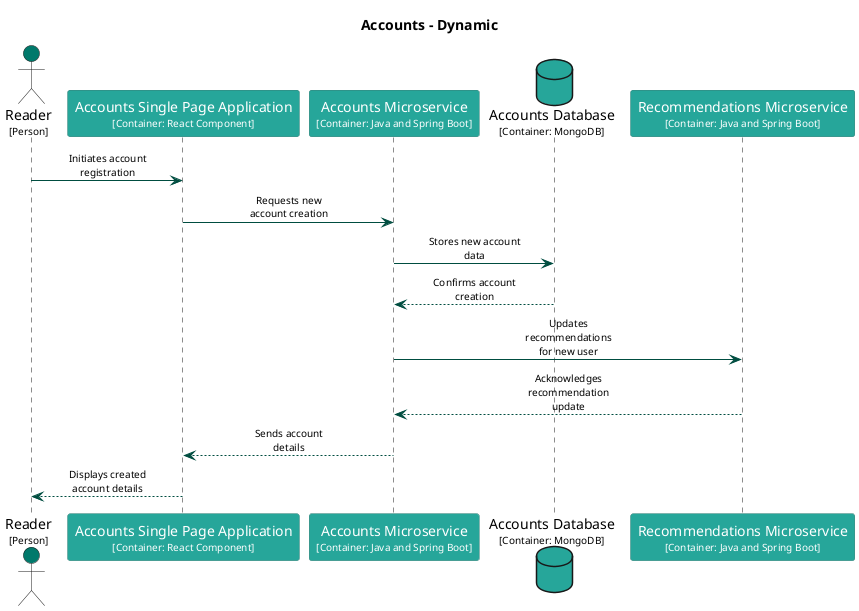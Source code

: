 @startuml
set separator none
title Accounts - Dynamic

skinparam {
  arrowFontSize 10
  defaultTextAlignment center
  wrapWidth 200
  maxMessageSize 100
}

hide stereotype

skinparam sequenceParticipant<<Accounts.AccountsDatabase>> {
  BackgroundColor #26a69a
  FontColor #ffffff
  BorderColor #1a746b
  shadowing false
}
skinparam sequenceParticipant<<Accounts.AccountsMicroservice>> {
  BackgroundColor #26a69a
  FontColor #ffffff
  BorderColor #1a746b
  shadowing false
}
skinparam sequenceParticipant<<Accounts.AccountsSinglePageApplication>> {
  BackgroundColor #26a69a
  FontColor #ffffff
  BorderColor #1a746b
  shadowing false
}
skinparam sequenceParticipant<<Reader>> {
  BackgroundColor #00796b
  FontColor #ffffff
  BorderColor #00544a
  shadowing false
}
skinparam sequenceParticipant<<Recommendations.RecommendationsMicroservice>> {
  BackgroundColor #26a69a
  FontColor #ffffff
  BorderColor #1a746b
  shadowing false
}

actor "Reader\n<size:10>[Person]</size>" as Reader <<Reader>> #00796b
participant "Accounts Single Page Application\n<size:10>[Container: React Component]</size>" as Accounts.AccountsSinglePageApplication <<Accounts.AccountsSinglePageApplication>> #26a69a
participant "Accounts Microservice\n<size:10>[Container: Java and Spring Boot]</size>" as Accounts.AccountsMicroservice <<Accounts.AccountsMicroservice>> #26a69a
database "Accounts Database\n<size:10>[Container: MongoDB]</size>" as Accounts.AccountsDatabase <<Accounts.AccountsDatabase>> #26a69a
participant "Recommendations Microservice\n<size:10>[Container: Java and Spring Boot]</size>" as Recommendations.RecommendationsMicroservice <<Recommendations.RecommendationsMicroservice>> #26a69a
Reader -[#004d40]> Accounts.AccountsSinglePageApplication : Initiates account registration
Accounts.AccountsSinglePageApplication -[#004d40]> Accounts.AccountsMicroservice : Requests new account creation
Accounts.AccountsMicroservice -[#004d40]> Accounts.AccountsDatabase : Stores new account data
Accounts.AccountsMicroservice <-[#004d40]- Accounts.AccountsDatabase : Confirms account creation
Accounts.AccountsMicroservice -[#004d40]> Recommendations.RecommendationsMicroservice : Updates recommendations for new user
Accounts.AccountsMicroservice <-[#004d40]- Recommendations.RecommendationsMicroservice : Acknowledges recommendation update
Accounts.AccountsSinglePageApplication <-[#004d40]- Accounts.AccountsMicroservice : Sends account details
Reader <-[#004d40]- Accounts.AccountsSinglePageApplication : Displays created account details
@enduml